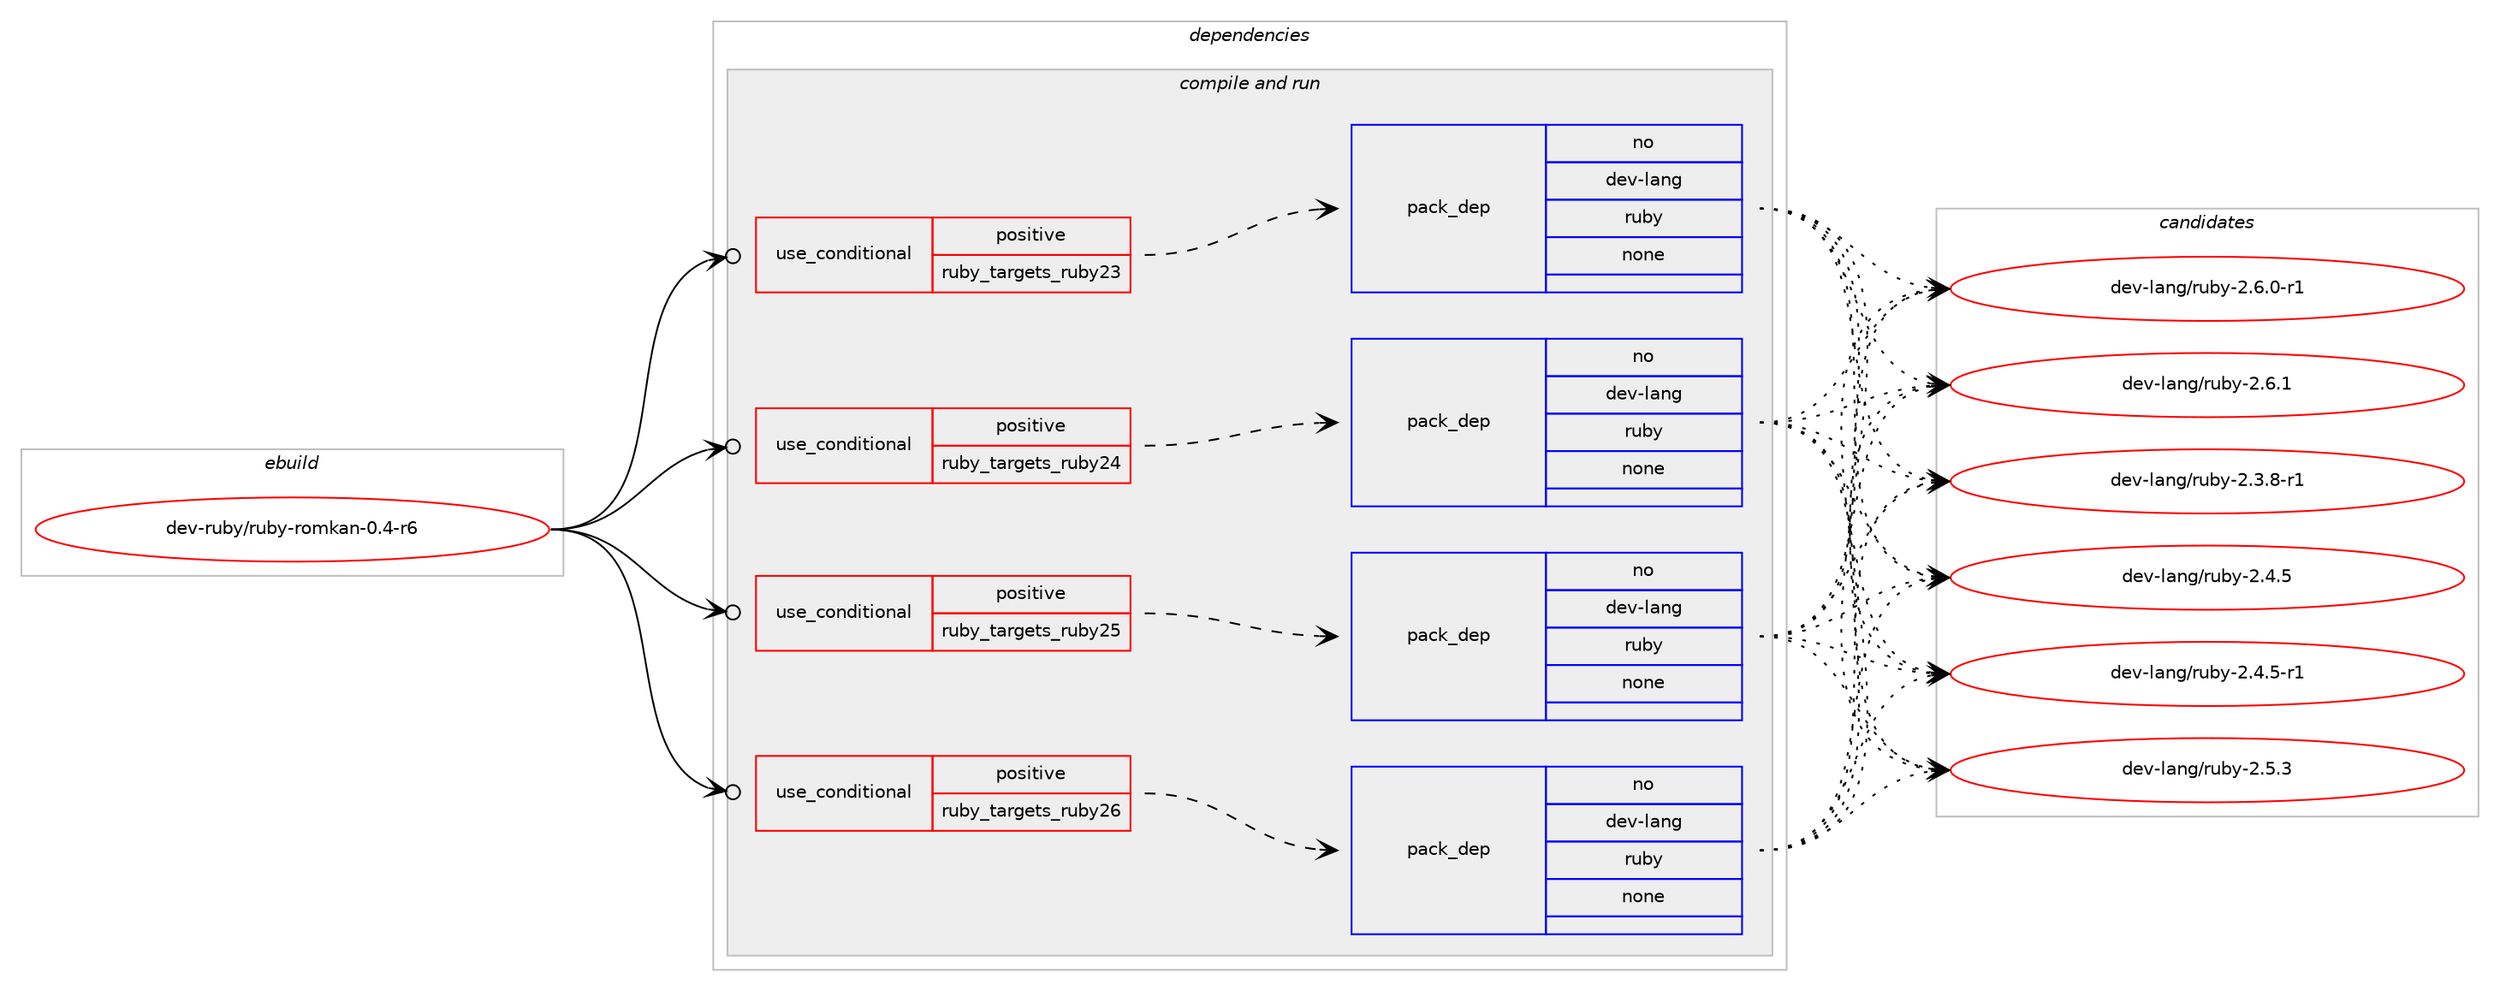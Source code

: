 digraph prolog {

# *************
# Graph options
# *************

newrank=true;
concentrate=true;
compound=true;
graph [rankdir=LR,fontname=Helvetica,fontsize=10,ranksep=1.5];#, ranksep=2.5, nodesep=0.2];
edge  [arrowhead=vee];
node  [fontname=Helvetica,fontsize=10];

# **********
# The ebuild
# **********

subgraph cluster_leftcol {
color=gray;
rank=same;
label=<<i>ebuild</i>>;
id [label="dev-ruby/ruby-romkan-0.4-r6", color=red, width=4, href="../dev-ruby/ruby-romkan-0.4-r6.svg"];
}

# ****************
# The dependencies
# ****************

subgraph cluster_midcol {
color=gray;
label=<<i>dependencies</i>>;
subgraph cluster_compile {
fillcolor="#eeeeee";
style=filled;
label=<<i>compile</i>>;
}
subgraph cluster_compileandrun {
fillcolor="#eeeeee";
style=filled;
label=<<i>compile and run</i>>;
subgraph cond416084 {
dependency1525169 [label=<<TABLE BORDER="0" CELLBORDER="1" CELLSPACING="0" CELLPADDING="4"><TR><TD ROWSPAN="3" CELLPADDING="10">use_conditional</TD></TR><TR><TD>positive</TD></TR><TR><TD>ruby_targets_ruby23</TD></TR></TABLE>>, shape=none, color=red];
subgraph pack1085579 {
dependency1525170 [label=<<TABLE BORDER="0" CELLBORDER="1" CELLSPACING="0" CELLPADDING="4" WIDTH="220"><TR><TD ROWSPAN="6" CELLPADDING="30">pack_dep</TD></TR><TR><TD WIDTH="110">no</TD></TR><TR><TD>dev-lang</TD></TR><TR><TD>ruby</TD></TR><TR><TD>none</TD></TR><TR><TD></TD></TR></TABLE>>, shape=none, color=blue];
}
dependency1525169:e -> dependency1525170:w [weight=20,style="dashed",arrowhead="vee"];
}
id:e -> dependency1525169:w [weight=20,style="solid",arrowhead="odotvee"];
subgraph cond416085 {
dependency1525171 [label=<<TABLE BORDER="0" CELLBORDER="1" CELLSPACING="0" CELLPADDING="4"><TR><TD ROWSPAN="3" CELLPADDING="10">use_conditional</TD></TR><TR><TD>positive</TD></TR><TR><TD>ruby_targets_ruby24</TD></TR></TABLE>>, shape=none, color=red];
subgraph pack1085580 {
dependency1525172 [label=<<TABLE BORDER="0" CELLBORDER="1" CELLSPACING="0" CELLPADDING="4" WIDTH="220"><TR><TD ROWSPAN="6" CELLPADDING="30">pack_dep</TD></TR><TR><TD WIDTH="110">no</TD></TR><TR><TD>dev-lang</TD></TR><TR><TD>ruby</TD></TR><TR><TD>none</TD></TR><TR><TD></TD></TR></TABLE>>, shape=none, color=blue];
}
dependency1525171:e -> dependency1525172:w [weight=20,style="dashed",arrowhead="vee"];
}
id:e -> dependency1525171:w [weight=20,style="solid",arrowhead="odotvee"];
subgraph cond416086 {
dependency1525173 [label=<<TABLE BORDER="0" CELLBORDER="1" CELLSPACING="0" CELLPADDING="4"><TR><TD ROWSPAN="3" CELLPADDING="10">use_conditional</TD></TR><TR><TD>positive</TD></TR><TR><TD>ruby_targets_ruby25</TD></TR></TABLE>>, shape=none, color=red];
subgraph pack1085581 {
dependency1525174 [label=<<TABLE BORDER="0" CELLBORDER="1" CELLSPACING="0" CELLPADDING="4" WIDTH="220"><TR><TD ROWSPAN="6" CELLPADDING="30">pack_dep</TD></TR><TR><TD WIDTH="110">no</TD></TR><TR><TD>dev-lang</TD></TR><TR><TD>ruby</TD></TR><TR><TD>none</TD></TR><TR><TD></TD></TR></TABLE>>, shape=none, color=blue];
}
dependency1525173:e -> dependency1525174:w [weight=20,style="dashed",arrowhead="vee"];
}
id:e -> dependency1525173:w [weight=20,style="solid",arrowhead="odotvee"];
subgraph cond416087 {
dependency1525175 [label=<<TABLE BORDER="0" CELLBORDER="1" CELLSPACING="0" CELLPADDING="4"><TR><TD ROWSPAN="3" CELLPADDING="10">use_conditional</TD></TR><TR><TD>positive</TD></TR><TR><TD>ruby_targets_ruby26</TD></TR></TABLE>>, shape=none, color=red];
subgraph pack1085582 {
dependency1525176 [label=<<TABLE BORDER="0" CELLBORDER="1" CELLSPACING="0" CELLPADDING="4" WIDTH="220"><TR><TD ROWSPAN="6" CELLPADDING="30">pack_dep</TD></TR><TR><TD WIDTH="110">no</TD></TR><TR><TD>dev-lang</TD></TR><TR><TD>ruby</TD></TR><TR><TD>none</TD></TR><TR><TD></TD></TR></TABLE>>, shape=none, color=blue];
}
dependency1525175:e -> dependency1525176:w [weight=20,style="dashed",arrowhead="vee"];
}
id:e -> dependency1525175:w [weight=20,style="solid",arrowhead="odotvee"];
}
subgraph cluster_run {
fillcolor="#eeeeee";
style=filled;
label=<<i>run</i>>;
}
}

# **************
# The candidates
# **************

subgraph cluster_choices {
rank=same;
color=gray;
label=<<i>candidates</i>>;

subgraph choice1085579 {
color=black;
nodesep=1;
choice100101118451089711010347114117981214550465146564511449 [label="dev-lang/ruby-2.3.8-r1", color=red, width=4,href="../dev-lang/ruby-2.3.8-r1.svg"];
choice10010111845108971101034711411798121455046524653 [label="dev-lang/ruby-2.4.5", color=red, width=4,href="../dev-lang/ruby-2.4.5.svg"];
choice100101118451089711010347114117981214550465246534511449 [label="dev-lang/ruby-2.4.5-r1", color=red, width=4,href="../dev-lang/ruby-2.4.5-r1.svg"];
choice10010111845108971101034711411798121455046534651 [label="dev-lang/ruby-2.5.3", color=red, width=4,href="../dev-lang/ruby-2.5.3.svg"];
choice100101118451089711010347114117981214550465446484511449 [label="dev-lang/ruby-2.6.0-r1", color=red, width=4,href="../dev-lang/ruby-2.6.0-r1.svg"];
choice10010111845108971101034711411798121455046544649 [label="dev-lang/ruby-2.6.1", color=red, width=4,href="../dev-lang/ruby-2.6.1.svg"];
dependency1525170:e -> choice100101118451089711010347114117981214550465146564511449:w [style=dotted,weight="100"];
dependency1525170:e -> choice10010111845108971101034711411798121455046524653:w [style=dotted,weight="100"];
dependency1525170:e -> choice100101118451089711010347114117981214550465246534511449:w [style=dotted,weight="100"];
dependency1525170:e -> choice10010111845108971101034711411798121455046534651:w [style=dotted,weight="100"];
dependency1525170:e -> choice100101118451089711010347114117981214550465446484511449:w [style=dotted,weight="100"];
dependency1525170:e -> choice10010111845108971101034711411798121455046544649:w [style=dotted,weight="100"];
}
subgraph choice1085580 {
color=black;
nodesep=1;
choice100101118451089711010347114117981214550465146564511449 [label="dev-lang/ruby-2.3.8-r1", color=red, width=4,href="../dev-lang/ruby-2.3.8-r1.svg"];
choice10010111845108971101034711411798121455046524653 [label="dev-lang/ruby-2.4.5", color=red, width=4,href="../dev-lang/ruby-2.4.5.svg"];
choice100101118451089711010347114117981214550465246534511449 [label="dev-lang/ruby-2.4.5-r1", color=red, width=4,href="../dev-lang/ruby-2.4.5-r1.svg"];
choice10010111845108971101034711411798121455046534651 [label="dev-lang/ruby-2.5.3", color=red, width=4,href="../dev-lang/ruby-2.5.3.svg"];
choice100101118451089711010347114117981214550465446484511449 [label="dev-lang/ruby-2.6.0-r1", color=red, width=4,href="../dev-lang/ruby-2.6.0-r1.svg"];
choice10010111845108971101034711411798121455046544649 [label="dev-lang/ruby-2.6.1", color=red, width=4,href="../dev-lang/ruby-2.6.1.svg"];
dependency1525172:e -> choice100101118451089711010347114117981214550465146564511449:w [style=dotted,weight="100"];
dependency1525172:e -> choice10010111845108971101034711411798121455046524653:w [style=dotted,weight="100"];
dependency1525172:e -> choice100101118451089711010347114117981214550465246534511449:w [style=dotted,weight="100"];
dependency1525172:e -> choice10010111845108971101034711411798121455046534651:w [style=dotted,weight="100"];
dependency1525172:e -> choice100101118451089711010347114117981214550465446484511449:w [style=dotted,weight="100"];
dependency1525172:e -> choice10010111845108971101034711411798121455046544649:w [style=dotted,weight="100"];
}
subgraph choice1085581 {
color=black;
nodesep=1;
choice100101118451089711010347114117981214550465146564511449 [label="dev-lang/ruby-2.3.8-r1", color=red, width=4,href="../dev-lang/ruby-2.3.8-r1.svg"];
choice10010111845108971101034711411798121455046524653 [label="dev-lang/ruby-2.4.5", color=red, width=4,href="../dev-lang/ruby-2.4.5.svg"];
choice100101118451089711010347114117981214550465246534511449 [label="dev-lang/ruby-2.4.5-r1", color=red, width=4,href="../dev-lang/ruby-2.4.5-r1.svg"];
choice10010111845108971101034711411798121455046534651 [label="dev-lang/ruby-2.5.3", color=red, width=4,href="../dev-lang/ruby-2.5.3.svg"];
choice100101118451089711010347114117981214550465446484511449 [label="dev-lang/ruby-2.6.0-r1", color=red, width=4,href="../dev-lang/ruby-2.6.0-r1.svg"];
choice10010111845108971101034711411798121455046544649 [label="dev-lang/ruby-2.6.1", color=red, width=4,href="../dev-lang/ruby-2.6.1.svg"];
dependency1525174:e -> choice100101118451089711010347114117981214550465146564511449:w [style=dotted,weight="100"];
dependency1525174:e -> choice10010111845108971101034711411798121455046524653:w [style=dotted,weight="100"];
dependency1525174:e -> choice100101118451089711010347114117981214550465246534511449:w [style=dotted,weight="100"];
dependency1525174:e -> choice10010111845108971101034711411798121455046534651:w [style=dotted,weight="100"];
dependency1525174:e -> choice100101118451089711010347114117981214550465446484511449:w [style=dotted,weight="100"];
dependency1525174:e -> choice10010111845108971101034711411798121455046544649:w [style=dotted,weight="100"];
}
subgraph choice1085582 {
color=black;
nodesep=1;
choice100101118451089711010347114117981214550465146564511449 [label="dev-lang/ruby-2.3.8-r1", color=red, width=4,href="../dev-lang/ruby-2.3.8-r1.svg"];
choice10010111845108971101034711411798121455046524653 [label="dev-lang/ruby-2.4.5", color=red, width=4,href="../dev-lang/ruby-2.4.5.svg"];
choice100101118451089711010347114117981214550465246534511449 [label="dev-lang/ruby-2.4.5-r1", color=red, width=4,href="../dev-lang/ruby-2.4.5-r1.svg"];
choice10010111845108971101034711411798121455046534651 [label="dev-lang/ruby-2.5.3", color=red, width=4,href="../dev-lang/ruby-2.5.3.svg"];
choice100101118451089711010347114117981214550465446484511449 [label="dev-lang/ruby-2.6.0-r1", color=red, width=4,href="../dev-lang/ruby-2.6.0-r1.svg"];
choice10010111845108971101034711411798121455046544649 [label="dev-lang/ruby-2.6.1", color=red, width=4,href="../dev-lang/ruby-2.6.1.svg"];
dependency1525176:e -> choice100101118451089711010347114117981214550465146564511449:w [style=dotted,weight="100"];
dependency1525176:e -> choice10010111845108971101034711411798121455046524653:w [style=dotted,weight="100"];
dependency1525176:e -> choice100101118451089711010347114117981214550465246534511449:w [style=dotted,weight="100"];
dependency1525176:e -> choice10010111845108971101034711411798121455046534651:w [style=dotted,weight="100"];
dependency1525176:e -> choice100101118451089711010347114117981214550465446484511449:w [style=dotted,weight="100"];
dependency1525176:e -> choice10010111845108971101034711411798121455046544649:w [style=dotted,weight="100"];
}
}

}
